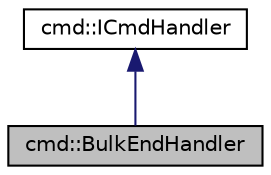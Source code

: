 digraph "cmd::BulkEndHandler"
{
  edge [fontname="Helvetica",fontsize="10",labelfontname="Helvetica",labelfontsize="10"];
  node [fontname="Helvetica",fontsize="10",shape=record];
  Node1 [label="cmd::BulkEndHandler",height=0.2,width=0.4,color="black", fillcolor="grey75", style="filled", fontcolor="black"];
  Node2 -> Node1 [dir="back",color="midnightblue",fontsize="10",style="solid",fontname="Helvetica"];
  Node2 [label="cmd::ICmdHandler",height=0.2,width=0.4,color="black", fillcolor="white", style="filled",URL="$classcmd_1_1_i_cmd_handler.html"];
}
